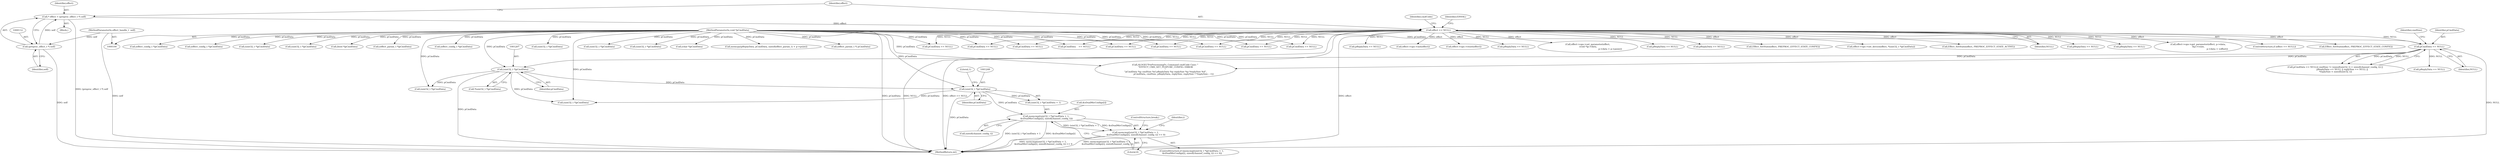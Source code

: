 digraph "0_Android_aeea52da00d210587fb3ed895de3d5f2e0264c88_9@API" {
"1001245" [label="(Call,memcmp((uint32_t *)pCmdData + 1,\n &sDualMicConfigs[i], sizeof(channel_config_t)))"];
"1001247" [label="(Call,(uint32_t *)pCmdData)"];
"1001206" [label="(Call,(uint32_t *)pCmdData)"];
"1001157" [label="(Call,pCmdData == NULL)"];
"1000104" [label="(MethodParameterIn,void *pCmdData)"];
"1000117" [label="(Call,effect == NULL)"];
"1000109" [label="(Call,* effect = (preproc_effect_t *) self)"];
"1000111" [label="(Call,(preproc_effect_t *) self)"];
"1000101" [label="(MethodParameterIn,effect_handle_t  self)"];
"1001244" [label="(Call,memcmp((uint32_t *)pCmdData + 1,\n &sDualMicConfigs[i], sizeof(channel_config_t)) == 0)"];
"1000118" [label="(Identifier,effect)"];
"1001251" [label="(Call,&sDualMicConfigs[i])"];
"1000125" [label="(Identifier,cmdCode)"];
"1000556" [label="(Call,pReplyData == NULL)"];
"1001159" [label="(Identifier,NULL)"];
"1000104" [label="(MethodParameterIn,void *pCmdData)"];
"1001282" [label="(Call,(uint32_t *)pCmdData)"];
"1000149" [label="(Call,effect->ops->init(effect))"];
"1000356" [label="(Call,effect->ops->reset(effect))"];
"1000938" [label="(Call,(uint32_t *)pCmdData)"];
"1000651" [label="(Call,pCmdData == NULL)"];
"1000253" [label="(Call,pReplyData == NULL)"];
"1000906" [label="(Call,(uint32_t *)pCmdData)"];
"1000538" [label="(Call,effect->ops->set_parameter(effect,\n (void *)p->data,\n                                                                p->data + p->psize))"];
"1001156" [label="(Call,pCmdData == NULL|| cmdSize != (sizeof(uint32_t) + sizeof(channel_config_t)) ||\n                    pReplyData == NULL || replySize == NULL ||\n *replySize < sizeof(uint32_t))"];
"1001157" [label="(Call,pCmdData == NULL)"];
"1000774" [label="(Call,(char *)pCmdData)"];
"1000409" [label="(Call,memcpy(pReplyData, pCmdData, sizeof(effect_param_t) + p->psize))"];
"1000617" [label="(Call,pCmdData == NULL)"];
"1000586" [label="(Call,pReplyData == NULL)"];
"1000510" [label="(Call,(effect_param_t *) pCmdData)"];
"1000123" [label="(Identifier,EINVAL)"];
"1001225" [label="(Call,(uint32_t *)pCmdData)"];
"1000326" [label="(Call,pReplyData == NULL)"];
"1000609" [label="(Call,Effect_SetState(effect, PREPROC_EFFECT_STATE_CONFIG))"];
"1001246" [label="(Call,(uint32_t *)pCmdData + 1)"];
"1001206" [label="(Call,(uint32_t *)pCmdData)"];
"1000310" [label="(Call,(effect_config_t *)pCmdData)"];
"1001243" [label="(ControlStructure,if (memcmp((uint32_t *)pCmdData + 1,\n &sDualMicConfigs[i], sizeof(channel_config_t)) == 0))"];
"1001245" [label="(Call,memcmp((uint32_t *)pCmdData + 1,\n &sDualMicConfigs[i], sizeof(channel_config_t)))"];
"1000637" [label="(Call,effect->ops->set_device(effect, *(uint32_t *)pCmdData))"];
"1001205" [label="(Call,*(uint32_t *)pCmdData)"];
"1001162" [label="(Identifier,cmdSize)"];
"1000737" [label="(Call,pCmdData == NULL)"];
"1001053" [label="(Call,pCmdData == NULL)"];
"1001318" [label="(MethodReturn,int)"];
"1001259" [label="(ControlStructure,break;)"];
"1001182" [label="(Call,ALOGE(\"PreProcessingFx_Command cmdCode Case: \"\n \"EFFECT_CMD_SET_FEATURE_CONFIG: ERROR\n\"\n \"pCmdData %p cmdSize %d pReplyData %p replySize %p *replySize %d\",\n                        pCmdData, cmdSize, pReplyData, replySize, replySize ? *replySize : -1))"];
"1000875" [label="(Call,pCmdData == NULL)"];
"1001158" [label="(Identifier,pCmdData)"];
"1001247" [label="(Call,(uint32_t *)pCmdData)"];
"1001208" [label="(Identifier,pCmdData)"];
"1000109" [label="(Call,* effect = (preproc_effect_t *) self)"];
"1000579" [label="(Call,Effect_SetState(effect, PREPROC_EFFECT_STATE_ACTIVE))"];
"1000119" [label="(Identifier,NULL)"];
"1000344" [label="(Call,(effect_config_t *)pCmdData)"];
"1001244" [label="(Call,memcmp((uint32_t *)pCmdData + 1,\n &sDualMicConfigs[i], sizeof(channel_config_t)) == 0)"];
"1000640" [label="(Call,(uint32_t *)pCmdData)"];
"1000162" [label="(Call,pCmdData    == NULL)"];
"1000818" [label="(Call,pReplyData == NULL)"];
"1000110" [label="(Identifier,effect)"];
"1000113" [label="(Identifier,self)"];
"1000117" [label="(Call,effect == NULL)"];
"1001276" [label="(Call,(uint32_t *)pCmdData)"];
"1000107" [label="(Block,)"];
"1000130" [label="(Call,pReplyData == NULL)"];
"1001169" [label="(Call,pReplyData == NULL)"];
"1001250" [label="(Literal,1)"];
"1000480" [label="(Call,pCmdData == NULL)"];
"1001087" [label="(Call,(uint32_t *)pCmdData)"];
"1000278" [label="(Call,pCmdData == NULL)"];
"1001241" [label="(Identifier,i)"];
"1000450" [label="(Call,effect->ops->get_parameter(effect, p->data,\n &p->vsize,\n                                                       p->data + voffset))"];
"1001255" [label="(Call,sizeof(channel_config_t))"];
"1001249" [label="(Identifier,pCmdData)"];
"1000369" [label="(Call,pCmdData == NULL)"];
"1000679" [label="(Call,(bool *)pCmdData)"];
"1000116" [label="(ControlStructure,if (effect == NULL))"];
"1001257" [label="(Literal,0)"];
"1000101" [label="(MethodParameterIn,effect_handle_t  self)"];
"1000111" [label="(Call,(preproc_effect_t *) self)"];
"1000364" [label="(Call,(effect_param_t *)pCmdData)"];
"1000246" [label="(Call,Effect_SetState(effect, PREPROC_EFFECT_STATE_CONFIG))"];
"1000212" [label="(Call,(effect_config_t *)pCmdData)"];
"1001245" -> "1001244"  [label="AST: "];
"1001245" -> "1001255"  [label="CFG: "];
"1001246" -> "1001245"  [label="AST: "];
"1001251" -> "1001245"  [label="AST: "];
"1001255" -> "1001245"  [label="AST: "];
"1001257" -> "1001245"  [label="CFG: "];
"1001245" -> "1001318"  [label="DDG: &sDualMicConfigs[i]"];
"1001245" -> "1001318"  [label="DDG: (uint32_t *)pCmdData + 1"];
"1001245" -> "1001244"  [label="DDG: (uint32_t *)pCmdData + 1"];
"1001245" -> "1001244"  [label="DDG: &sDualMicConfigs[i]"];
"1001247" -> "1001245"  [label="DDG: pCmdData"];
"1001247" -> "1001246"  [label="AST: "];
"1001247" -> "1001249"  [label="CFG: "];
"1001248" -> "1001247"  [label="AST: "];
"1001249" -> "1001247"  [label="AST: "];
"1001250" -> "1001247"  [label="CFG: "];
"1001247" -> "1001318"  [label="DDG: pCmdData"];
"1001247" -> "1001246"  [label="DDG: pCmdData"];
"1001206" -> "1001247"  [label="DDG: pCmdData"];
"1000104" -> "1001247"  [label="DDG: pCmdData"];
"1001247" -> "1001276"  [label="DDG: pCmdData"];
"1001206" -> "1001205"  [label="AST: "];
"1001206" -> "1001208"  [label="CFG: "];
"1001207" -> "1001206"  [label="AST: "];
"1001208" -> "1001206"  [label="AST: "];
"1001205" -> "1001206"  [label="CFG: "];
"1001206" -> "1001318"  [label="DDG: pCmdData"];
"1001157" -> "1001206"  [label="DDG: pCmdData"];
"1000104" -> "1001206"  [label="DDG: pCmdData"];
"1001206" -> "1001225"  [label="DDG: pCmdData"];
"1001206" -> "1001276"  [label="DDG: pCmdData"];
"1001157" -> "1001156"  [label="AST: "];
"1001157" -> "1001159"  [label="CFG: "];
"1001158" -> "1001157"  [label="AST: "];
"1001159" -> "1001157"  [label="AST: "];
"1001162" -> "1001157"  [label="CFG: "];
"1001156" -> "1001157"  [label="CFG: "];
"1001157" -> "1001318"  [label="DDG: NULL"];
"1001157" -> "1001156"  [label="DDG: pCmdData"];
"1001157" -> "1001156"  [label="DDG: NULL"];
"1000104" -> "1001157"  [label="DDG: pCmdData"];
"1000117" -> "1001157"  [label="DDG: NULL"];
"1001157" -> "1001169"  [label="DDG: NULL"];
"1001157" -> "1001182"  [label="DDG: pCmdData"];
"1000104" -> "1000100"  [label="AST: "];
"1000104" -> "1001318"  [label="DDG: pCmdData"];
"1000104" -> "1000162"  [label="DDG: pCmdData"];
"1000104" -> "1000212"  [label="DDG: pCmdData"];
"1000104" -> "1000278"  [label="DDG: pCmdData"];
"1000104" -> "1000310"  [label="DDG: pCmdData"];
"1000104" -> "1000344"  [label="DDG: pCmdData"];
"1000104" -> "1000364"  [label="DDG: pCmdData"];
"1000104" -> "1000369"  [label="DDG: pCmdData"];
"1000104" -> "1000409"  [label="DDG: pCmdData"];
"1000104" -> "1000480"  [label="DDG: pCmdData"];
"1000104" -> "1000510"  [label="DDG: pCmdData"];
"1000104" -> "1000617"  [label="DDG: pCmdData"];
"1000104" -> "1000640"  [label="DDG: pCmdData"];
"1000104" -> "1000651"  [label="DDG: pCmdData"];
"1000104" -> "1000679"  [label="DDG: pCmdData"];
"1000104" -> "1000737"  [label="DDG: pCmdData"];
"1000104" -> "1000774"  [label="DDG: pCmdData"];
"1000104" -> "1000875"  [label="DDG: pCmdData"];
"1000104" -> "1000906"  [label="DDG: pCmdData"];
"1000104" -> "1000938"  [label="DDG: pCmdData"];
"1000104" -> "1001053"  [label="DDG: pCmdData"];
"1000104" -> "1001087"  [label="DDG: pCmdData"];
"1000104" -> "1001182"  [label="DDG: pCmdData"];
"1000104" -> "1001225"  [label="DDG: pCmdData"];
"1000104" -> "1001276"  [label="DDG: pCmdData"];
"1000104" -> "1001282"  [label="DDG: pCmdData"];
"1000117" -> "1000116"  [label="AST: "];
"1000117" -> "1000119"  [label="CFG: "];
"1000118" -> "1000117"  [label="AST: "];
"1000119" -> "1000117"  [label="AST: "];
"1000123" -> "1000117"  [label="CFG: "];
"1000125" -> "1000117"  [label="CFG: "];
"1000117" -> "1001318"  [label="DDG: effect == NULL"];
"1000117" -> "1001318"  [label="DDG: effect"];
"1000117" -> "1001318"  [label="DDG: NULL"];
"1000109" -> "1000117"  [label="DDG: effect"];
"1000117" -> "1000130"  [label="DDG: NULL"];
"1000117" -> "1000149"  [label="DDG: effect"];
"1000117" -> "1000162"  [label="DDG: NULL"];
"1000117" -> "1000246"  [label="DDG: effect"];
"1000117" -> "1000253"  [label="DDG: NULL"];
"1000117" -> "1000278"  [label="DDG: NULL"];
"1000117" -> "1000326"  [label="DDG: NULL"];
"1000117" -> "1000356"  [label="DDG: effect"];
"1000117" -> "1000369"  [label="DDG: NULL"];
"1000117" -> "1000450"  [label="DDG: effect"];
"1000117" -> "1000480"  [label="DDG: NULL"];
"1000117" -> "1000538"  [label="DDG: effect"];
"1000117" -> "1000556"  [label="DDG: NULL"];
"1000117" -> "1000579"  [label="DDG: effect"];
"1000117" -> "1000586"  [label="DDG: NULL"];
"1000117" -> "1000609"  [label="DDG: effect"];
"1000117" -> "1000617"  [label="DDG: NULL"];
"1000117" -> "1000637"  [label="DDG: effect"];
"1000117" -> "1000651"  [label="DDG: NULL"];
"1000117" -> "1000737"  [label="DDG: NULL"];
"1000117" -> "1000818"  [label="DDG: NULL"];
"1000117" -> "1000875"  [label="DDG: NULL"];
"1000117" -> "1001053"  [label="DDG: NULL"];
"1000109" -> "1000107"  [label="AST: "];
"1000109" -> "1000111"  [label="CFG: "];
"1000110" -> "1000109"  [label="AST: "];
"1000111" -> "1000109"  [label="AST: "];
"1000118" -> "1000109"  [label="CFG: "];
"1000109" -> "1001318"  [label="DDG: (preproc_effect_t *) self"];
"1000111" -> "1000109"  [label="DDG: self"];
"1000111" -> "1000113"  [label="CFG: "];
"1000112" -> "1000111"  [label="AST: "];
"1000113" -> "1000111"  [label="AST: "];
"1000111" -> "1001318"  [label="DDG: self"];
"1000101" -> "1000111"  [label="DDG: self"];
"1000101" -> "1000100"  [label="AST: "];
"1000101" -> "1001318"  [label="DDG: self"];
"1001244" -> "1001243"  [label="AST: "];
"1001244" -> "1001257"  [label="CFG: "];
"1001257" -> "1001244"  [label="AST: "];
"1001259" -> "1001244"  [label="CFG: "];
"1001241" -> "1001244"  [label="CFG: "];
"1001244" -> "1001318"  [label="DDG: memcmp((uint32_t *)pCmdData + 1,\n &sDualMicConfigs[i], sizeof(channel_config_t)) == 0"];
"1001244" -> "1001318"  [label="DDG: memcmp((uint32_t *)pCmdData + 1,\n &sDualMicConfigs[i], sizeof(channel_config_t))"];
}
